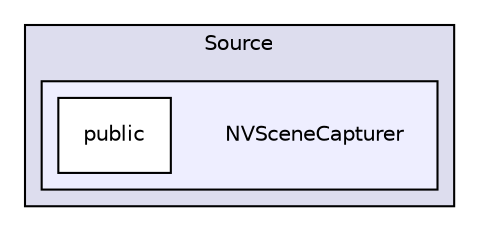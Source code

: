 digraph "NVSceneCapturer" {
  compound=true
  node [ fontsize="10", fontname="Helvetica"];
  edge [ labelfontsize="10", labelfontname="Helvetica"];
  subgraph clusterdir_ff7a804eb0d99e728e71e5ee447b999a {
    graph [ bgcolor="#ddddee", pencolor="black", label="Source" fontname="Helvetica", fontsize="10", URL="dir_ff7a804eb0d99e728e71e5ee447b999a.html"]
  subgraph clusterdir_2566f89099f5af4a2cb5a87f2660c3c8 {
    graph [ bgcolor="#eeeeff", pencolor="black", label="" URL="dir_2566f89099f5af4a2cb5a87f2660c3c8.html"];
    dir_2566f89099f5af4a2cb5a87f2660c3c8 [shape=plaintext label="NVSceneCapturer"];
    dir_555b2208601d882c3c905969a871fc76 [shape=box label="public" color="black" fillcolor="white" style="filled" URL="dir_555b2208601d882c3c905969a871fc76.html"];
  }
  }
}

